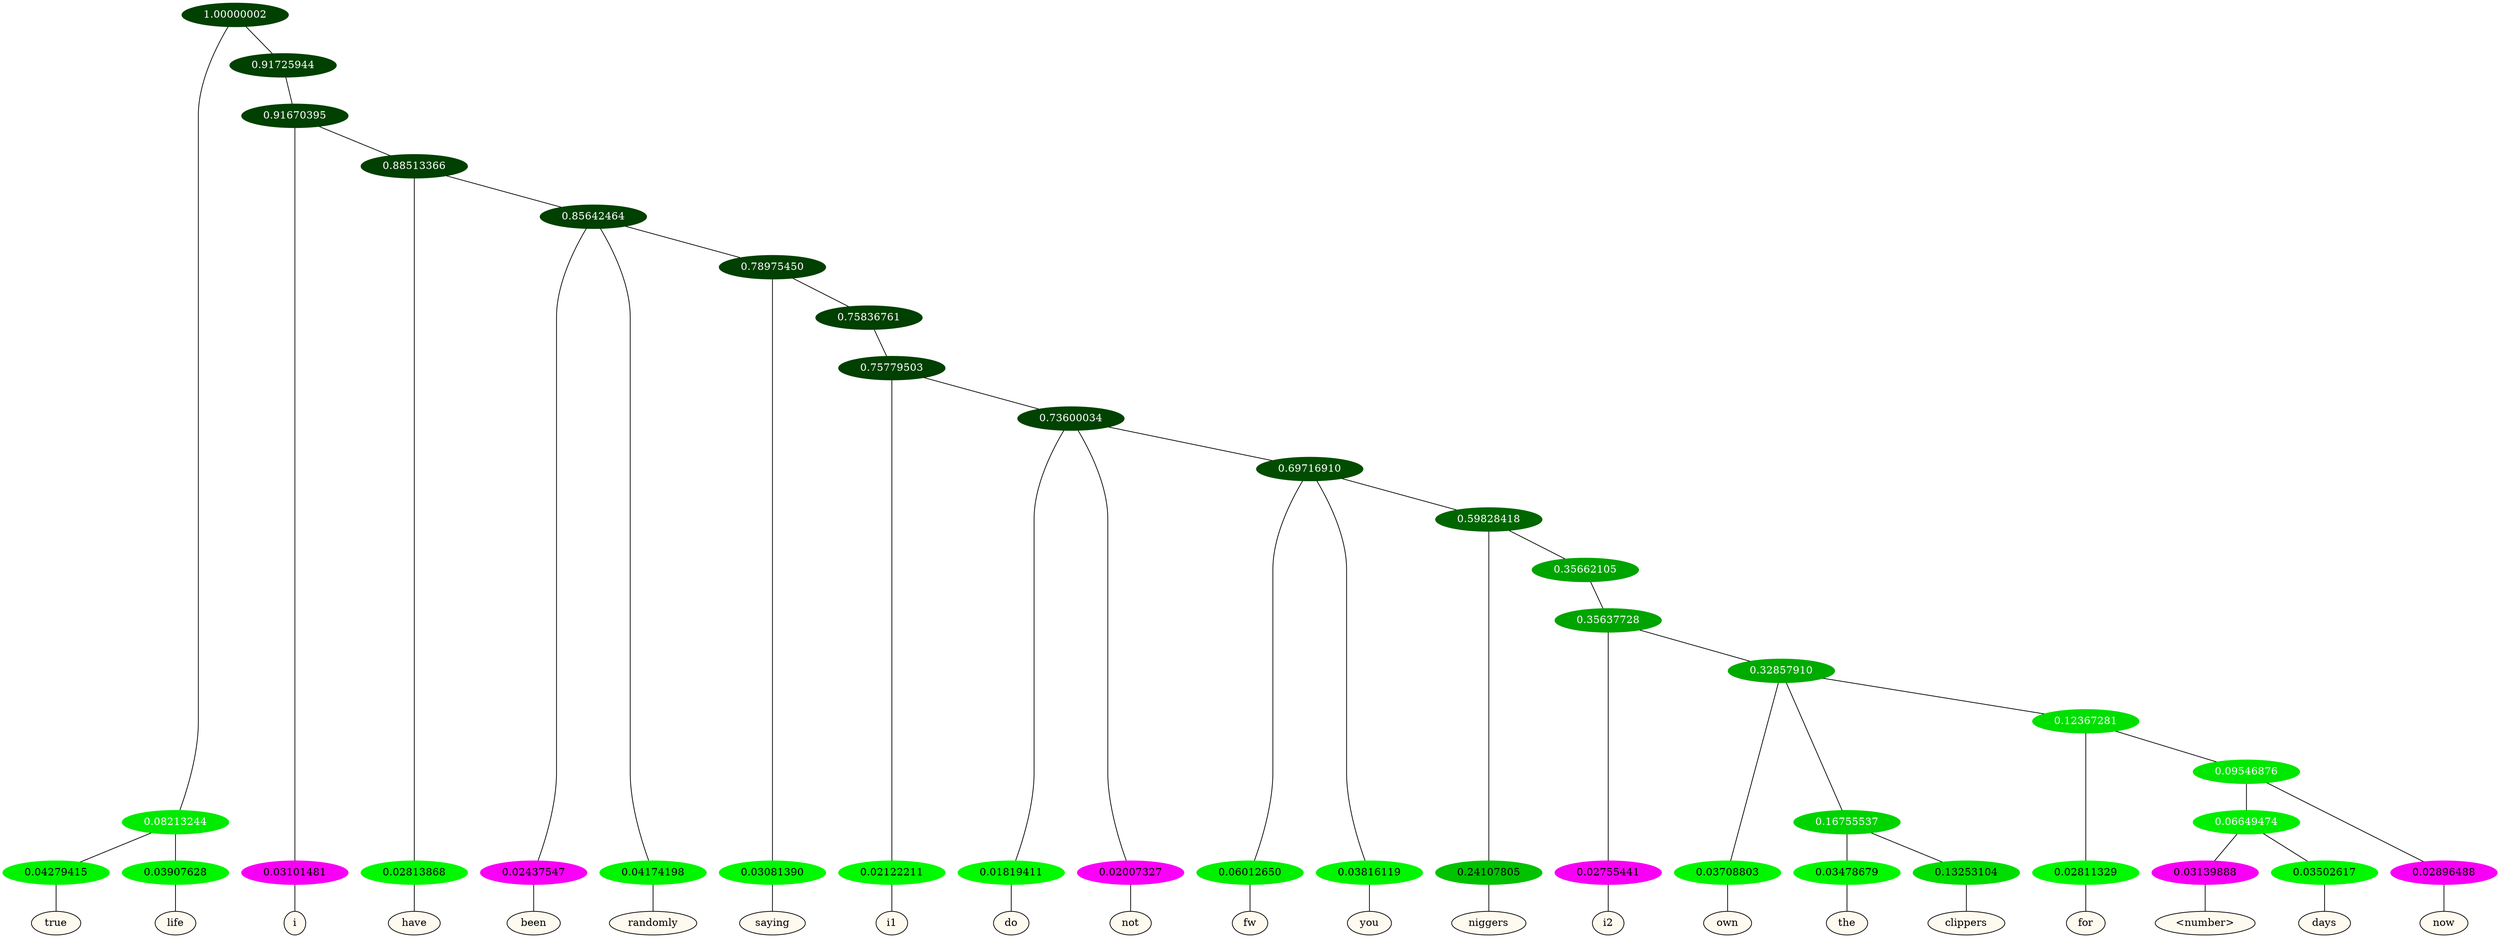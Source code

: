 graph {
	node [format=png height=0.15 nodesep=0.001 ordering=out overlap=prism overlap_scaling=0.01 ranksep=0.001 ratio=0.2 style=filled width=0.15]
	{
		rank=same
		a_w_3 [label=true color=black fillcolor=floralwhite style="filled,solid"]
		a_w_4 [label=life color=black fillcolor=floralwhite style="filled,solid"]
		a_w_6 [label=i color=black fillcolor=floralwhite style="filled,solid"]
		a_w_8 [label=have color=black fillcolor=floralwhite style="filled,solid"]
		a_w_10 [label=been color=black fillcolor=floralwhite style="filled,solid"]
		a_w_11 [label=randomly color=black fillcolor=floralwhite style="filled,solid"]
		a_w_13 [label=saying color=black fillcolor=floralwhite style="filled,solid"]
		a_w_16 [label=i1 color=black fillcolor=floralwhite style="filled,solid"]
		a_w_18 [label=do color=black fillcolor=floralwhite style="filled,solid"]
		a_w_19 [label=not color=black fillcolor=floralwhite style="filled,solid"]
		a_w_21 [label=fw color=black fillcolor=floralwhite style="filled,solid"]
		a_w_22 [label=you color=black fillcolor=floralwhite style="filled,solid"]
		a_w_24 [label=niggers color=black fillcolor=floralwhite style="filled,solid"]
		a_w_27 [label=i2 color=black fillcolor=floralwhite style="filled,solid"]
		a_w_29 [label=own color=black fillcolor=floralwhite style="filled,solid"]
		a_w_32 [label=the color=black fillcolor=floralwhite style="filled,solid"]
		a_w_33 [label=clippers color=black fillcolor=floralwhite style="filled,solid"]
		a_w_34 [label=for color=black fillcolor=floralwhite style="filled,solid"]
		a_w_38 [label="\<number\>" color=black fillcolor=floralwhite style="filled,solid"]
		a_w_39 [label=days color=black fillcolor=floralwhite style="filled,solid"]
		a_w_37 [label=now color=black fillcolor=floralwhite style="filled,solid"]
	}
	a_n_3 -- a_w_3
	a_n_4 -- a_w_4
	a_n_6 -- a_w_6
	a_n_8 -- a_w_8
	a_n_10 -- a_w_10
	a_n_11 -- a_w_11
	a_n_13 -- a_w_13
	a_n_16 -- a_w_16
	a_n_18 -- a_w_18
	a_n_19 -- a_w_19
	a_n_21 -- a_w_21
	a_n_22 -- a_w_22
	a_n_24 -- a_w_24
	a_n_27 -- a_w_27
	a_n_29 -- a_w_29
	a_n_32 -- a_w_32
	a_n_33 -- a_w_33
	a_n_34 -- a_w_34
	a_n_38 -- a_w_38
	a_n_39 -- a_w_39
	a_n_37 -- a_w_37
	{
		rank=same
		a_n_3 [label=0.04279415 color="0.334 1.000 0.957" fontcolor=black]
		a_n_4 [label=0.03907628 color="0.334 1.000 0.961" fontcolor=black]
		a_n_6 [label=0.03101481 color="0.835 1.000 0.969" fontcolor=black]
		a_n_8 [label=0.02813868 color="0.334 1.000 0.972" fontcolor=black]
		a_n_10 [label=0.02437547 color="0.835 1.000 0.976" fontcolor=black]
		a_n_11 [label=0.04174198 color="0.334 1.000 0.958" fontcolor=black]
		a_n_13 [label=0.03081390 color="0.334 1.000 0.969" fontcolor=black]
		a_n_16 [label=0.02122211 color="0.334 1.000 0.979" fontcolor=black]
		a_n_18 [label=0.01819411 color="0.334 1.000 0.982" fontcolor=black]
		a_n_19 [label=0.02007327 color="0.835 1.000 0.980" fontcolor=black]
		a_n_21 [label=0.06012650 color="0.334 1.000 0.940" fontcolor=black]
		a_n_22 [label=0.03816119 color="0.334 1.000 0.962" fontcolor=black]
		a_n_24 [label=0.24107805 color="0.334 1.000 0.759" fontcolor=black]
		a_n_27 [label=0.02755441 color="0.835 1.000 0.972" fontcolor=black]
		a_n_29 [label=0.03708803 color="0.334 1.000 0.963" fontcolor=black]
		a_n_32 [label=0.03478679 color="0.334 1.000 0.965" fontcolor=black]
		a_n_33 [label=0.13253104 color="0.334 1.000 0.867" fontcolor=black]
		a_n_34 [label=0.02811329 color="0.334 1.000 0.972" fontcolor=black]
		a_n_38 [label=0.03139888 color="0.835 1.000 0.969" fontcolor=black]
		a_n_39 [label=0.03502617 color="0.334 1.000 0.965" fontcolor=black]
		a_n_37 [label=0.02896488 color="0.835 1.000 0.971" fontcolor=black]
	}
	a_n_0 [label=1.00000002 color="0.334 1.000 0.250" fontcolor=grey99]
	a_n_1 [label=0.08213244 color="0.334 1.000 0.918" fontcolor=grey99]
	a_n_0 -- a_n_1
	a_n_2 [label=0.91725944 color="0.334 1.000 0.250" fontcolor=grey99]
	a_n_0 -- a_n_2
	a_n_1 -- a_n_3
	a_n_1 -- a_n_4
	a_n_5 [label=0.91670395 color="0.334 1.000 0.250" fontcolor=grey99]
	a_n_2 -- a_n_5
	a_n_5 -- a_n_6
	a_n_7 [label=0.88513366 color="0.334 1.000 0.250" fontcolor=grey99]
	a_n_5 -- a_n_7
	a_n_7 -- a_n_8
	a_n_9 [label=0.85642464 color="0.334 1.000 0.250" fontcolor=grey99]
	a_n_7 -- a_n_9
	a_n_9 -- a_n_10
	a_n_9 -- a_n_11
	a_n_12 [label=0.78975450 color="0.334 1.000 0.250" fontcolor=grey99]
	a_n_9 -- a_n_12
	a_n_12 -- a_n_13
	a_n_14 [label=0.75836761 color="0.334 1.000 0.250" fontcolor=grey99]
	a_n_12 -- a_n_14
	a_n_15 [label=0.75779503 color="0.334 1.000 0.250" fontcolor=grey99]
	a_n_14 -- a_n_15
	a_n_15 -- a_n_16
	a_n_17 [label=0.73600034 color="0.334 1.000 0.264" fontcolor=grey99]
	a_n_15 -- a_n_17
	a_n_17 -- a_n_18
	a_n_17 -- a_n_19
	a_n_20 [label=0.69716910 color="0.334 1.000 0.303" fontcolor=grey99]
	a_n_17 -- a_n_20
	a_n_20 -- a_n_21
	a_n_20 -- a_n_22
	a_n_23 [label=0.59828418 color="0.334 1.000 0.402" fontcolor=grey99]
	a_n_20 -- a_n_23
	a_n_23 -- a_n_24
	a_n_25 [label=0.35662105 color="0.334 1.000 0.643" fontcolor=grey99]
	a_n_23 -- a_n_25
	a_n_26 [label=0.35637728 color="0.334 1.000 0.644" fontcolor=grey99]
	a_n_25 -- a_n_26
	a_n_26 -- a_n_27
	a_n_28 [label=0.32857910 color="0.334 1.000 0.671" fontcolor=grey99]
	a_n_26 -- a_n_28
	a_n_28 -- a_n_29
	a_n_30 [label=0.16755537 color="0.334 1.000 0.832" fontcolor=grey99]
	a_n_28 -- a_n_30
	a_n_31 [label=0.12367281 color="0.334 1.000 0.876" fontcolor=grey99]
	a_n_28 -- a_n_31
	a_n_30 -- a_n_32
	a_n_30 -- a_n_33
	a_n_31 -- a_n_34
	a_n_35 [label=0.09546876 color="0.334 1.000 0.905" fontcolor=grey99]
	a_n_31 -- a_n_35
	a_n_36 [label=0.06649474 color="0.334 1.000 0.934" fontcolor=grey99]
	a_n_35 -- a_n_36
	a_n_35 -- a_n_37
	a_n_36 -- a_n_38
	a_n_36 -- a_n_39
}
